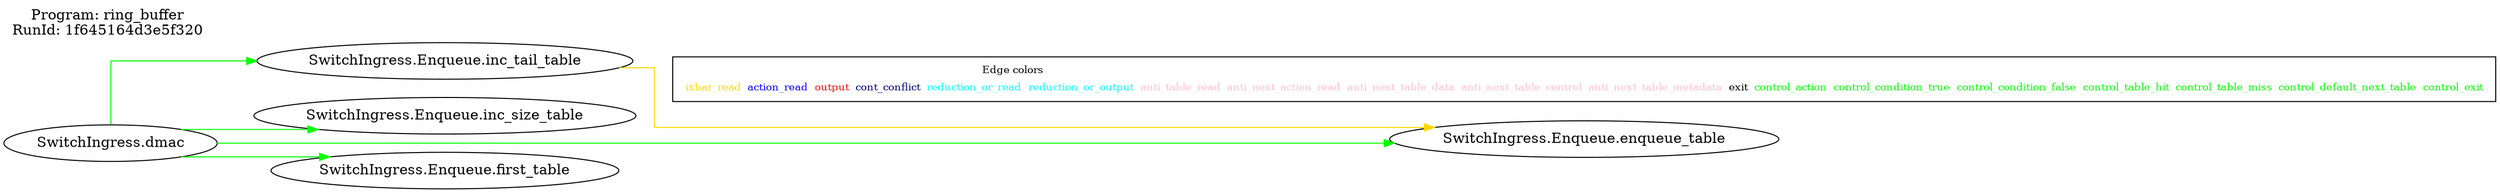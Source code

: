 digraph table_deps {
  splines=ortho; rankdir=LR;
  label="Program: ring_buffer
RunId: 1f645164d3e5f320
";
  labelloc=t; labeljust=l;
  { "SwitchIngress.dmac"; "SwitchIngress.Enqueue.inc_tail_table"; "SwitchIngress.Enqueue.inc_size_table"; "SwitchIngress.Enqueue.first_table"; }
  { rank = same; "SwitchIngress.Enqueue.enqueue_table"; }
   "SwitchIngress.dmac" -> "SwitchIngress.Enqueue.inc_tail_table" [ label= "",color=green ];
   "SwitchIngress.dmac" -> "SwitchIngress.Enqueue.inc_size_table" [ label= "",color=green ];
   "SwitchIngress.dmac" -> "SwitchIngress.Enqueue.first_table" [ label= "",color=green ];
   "SwitchIngress.dmac" -> "SwitchIngress.Enqueue.enqueue_table" [ label= "",color=green ];
   "SwitchIngress.Enqueue.inc_tail_table" -> "SwitchIngress.Enqueue.enqueue_table" [ label= "",color=gold ];
  { rank=max;
    subgraph cluster_legend { node [ shape=record; fontsize=10];
      empty [label=<<table border="0" cellborder="0"><tr><td colspan="8">Edge colors</td></tr><tr><td><font color="gold">ixbar_read</font></td><td><font color="blue">action_read</font></td><td><font color="red">output</font></td><td><font color="navy">cont_conflict</font></td><td><font color="cyan">reduction_or_read</font></td><td><font color="cyan">reduction_or_output</font></td><td><font color="pink">anti_table_read</font></td><td><font color="pink">anti_next_action_read</font></td><td><font color="pink">anti_next_table_data</font></td><td><font color="pink">anti_next_table_control</font></td><td><font color="pink">anti_next_table_metadata</font></td><td><font color="black">exit</font></td><td><font color="green">control_action</font></td><td><font color="green">control_condition_true</font></td><td><font color="green">control_condition_false</font></td><td><font color="green">control_table_hit</font></td><td><font color="green">control_table_miss</font></td><td><font color="green">control_default_next_table</font></td><td><font color="green">control_exit</font></td></tr></table>>;]
    }
  }
}
